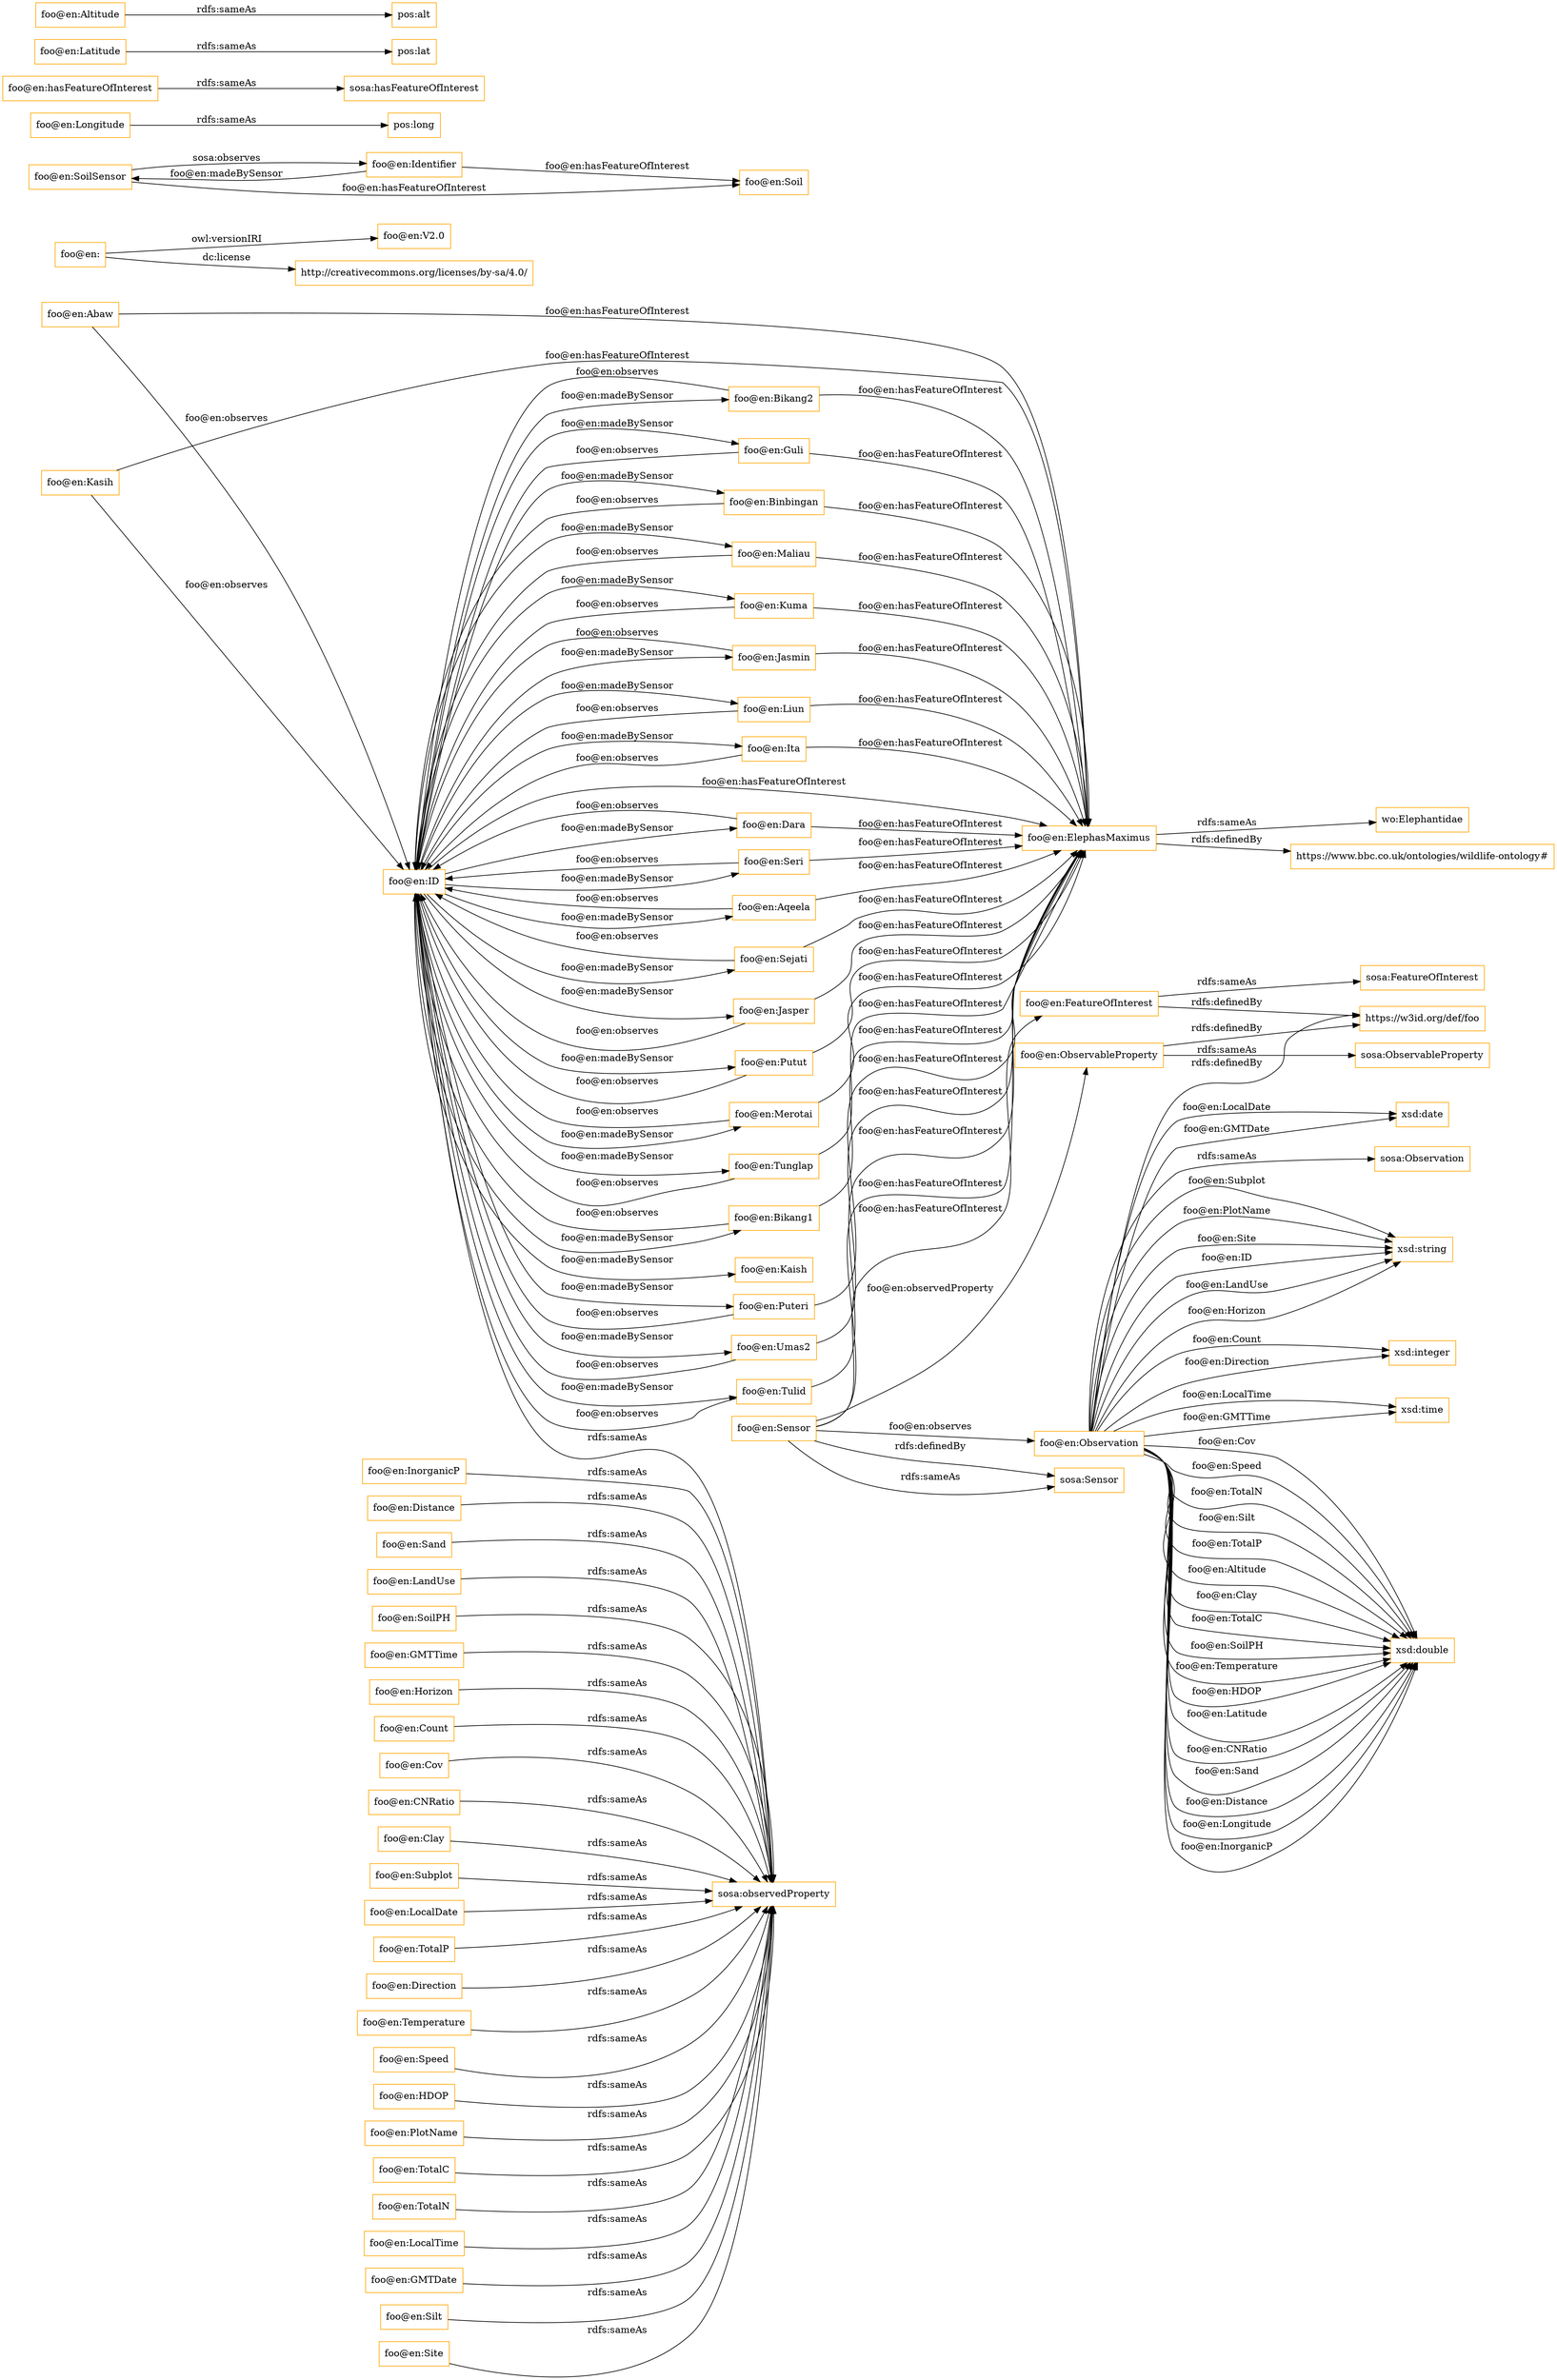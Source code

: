 digraph ar2dtool_diagram { 
rankdir=LR;
size="1501"
node [shape = rectangle, color="orange"]; "foo@en:ElephasMaximus" "foo@en:FeatureOfInterest" "foo@en:ObservableProperty" "foo@en:Observation" "foo@en:Sensor" ; /*classes style*/
	"foo@en:Kasih" -> "foo@en:ID" [ label = "foo@en:observes" ];
	"foo@en:Kasih" -> "foo@en:ElephasMaximus" [ label = "foo@en:hasFeatureOfInterest" ];
	"foo@en:SoilPH" -> "sosa:observedProperty" [ label = "rdfs:sameAs" ];
	"foo@en:Dara" -> "foo@en:ID" [ label = "foo@en:observes" ];
	"foo@en:Dara" -> "foo@en:ElephasMaximus" [ label = "foo@en:hasFeatureOfInterest" ];
	"foo@en:GMTTime" -> "sosa:observedProperty" [ label = "rdfs:sameAs" ];
	"foo@en:Horizon" -> "sosa:observedProperty" [ label = "rdfs:sameAs" ];
	"foo@en:Count" -> "sosa:observedProperty" [ label = "rdfs:sameAs" ];
	"foo@en:Seri" -> "foo@en:ID" [ label = "foo@en:observes" ];
	"foo@en:Seri" -> "foo@en:ElephasMaximus" [ label = "foo@en:hasFeatureOfInterest" ];
	"foo@en:Aqeela" -> "foo@en:ID" [ label = "foo@en:observes" ];
	"foo@en:Aqeela" -> "foo@en:ElephasMaximus" [ label = "foo@en:hasFeatureOfInterest" ];
	"foo@en:Cov" -> "sosa:observedProperty" [ label = "rdfs:sameAs" ];
	"foo@en:Sejati" -> "foo@en:ID" [ label = "foo@en:observes" ];
	"foo@en:Sejati" -> "foo@en:ElephasMaximus" [ label = "foo@en:hasFeatureOfInterest" ];
	"foo@en:ElephasMaximus" -> "https://www.bbc.co.uk/ontologies/wildlife-ontology#" [ label = "rdfs:definedBy" ];
	"foo@en:ElephasMaximus" -> "wo:Elephantidae" [ label = "rdfs:sameAs" ];
	"foo@en:Jasper" -> "foo@en:ID" [ label = "foo@en:observes" ];
	"foo@en:Jasper" -> "foo@en:ElephasMaximus" [ label = "foo@en:hasFeatureOfInterest" ];
	"foo@en:ID" -> "foo@en:Aqeela" [ label = "foo@en:madeBySensor" ];
	"foo@en:ID" -> "foo@en:Putut" [ label = "foo@en:madeBySensor" ];
	"foo@en:ID" -> "foo@en:Tunglap" [ label = "foo@en:madeBySensor" ];
	"foo@en:ID" -> "foo@en:Jasmin" [ label = "foo@en:madeBySensor" ];
	"foo@en:ID" -> "foo@en:Bikang1" [ label = "foo@en:madeBySensor" ];
	"foo@en:ID" -> "sosa:observedProperty" [ label = "rdfs:sameAs" ];
	"foo@en:ID" -> "foo@en:Puteri" [ label = "foo@en:madeBySensor" ];
	"foo@en:ID" -> "foo@en:Seri" [ label = "foo@en:madeBySensor" ];
	"foo@en:ID" -> "foo@en:Jasper" [ label = "foo@en:madeBySensor" ];
	"foo@en:ID" -> "foo@en:ElephasMaximus" [ label = "foo@en:hasFeatureOfInterest" ];
	"foo@en:ID" -> "foo@en:Kaish" [ label = "foo@en:madeBySensor" ];
	"foo@en:ID" -> "foo@en:Umas2" [ label = "foo@en:madeBySensor" ];
	"foo@en:ID" -> "foo@en:Tulid" [ label = "foo@en:madeBySensor" ];
	"foo@en:ID" -> "foo@en:Bikang2" [ label = "foo@en:madeBySensor" ];
	"foo@en:ID" -> "foo@en:Guli" [ label = "foo@en:madeBySensor" ];
	"foo@en:ID" -> "foo@en:Dara" [ label = "foo@en:madeBySensor" ];
	"foo@en:ID" -> "foo@en:Sejati" [ label = "foo@en:madeBySensor" ];
	"foo@en:ID" -> "foo@en:Binbingan" [ label = "foo@en:madeBySensor" ];
	"foo@en:ID" -> "foo@en:Maliau" [ label = "foo@en:madeBySensor" ];
	"foo@en:ID" -> "foo@en:Merotai" [ label = "foo@en:madeBySensor" ];
	"foo@en:ID" -> "foo@en:Kuma" [ label = "foo@en:madeBySensor" ];
	"foo@en:ID" -> "foo@en:Liun" [ label = "foo@en:madeBySensor" ];
	"foo@en:ID" -> "foo@en:Ita" [ label = "foo@en:madeBySensor" ];
	"foo@en:Jasmin" -> "foo@en:ID" [ label = "foo@en:observes" ];
	"foo@en:Jasmin" -> "foo@en:ElephasMaximus" [ label = "foo@en:hasFeatureOfInterest" ];
	"foo@en:Abaw" -> "foo@en:ID" [ label = "foo@en:observes" ];
	"foo@en:Abaw" -> "foo@en:ElephasMaximus" [ label = "foo@en:hasFeatureOfInterest" ];
	"foo@en:" -> "foo@en:V2.0" [ label = "owl:versionIRI" ];
	"foo@en:" -> "http://creativecommons.org/licenses/by-sa/4.0/" [ label = "dc:license" ];
	"foo@en:CNRatio" -> "sosa:observedProperty" [ label = "rdfs:sameAs" ];
	"foo@en:Observation" -> "https://w3id.org/def/foo" [ label = "rdfs:definedBy" ];
	"foo@en:Observation" -> "sosa:Observation" [ label = "rdfs:sameAs" ];
	"foo@en:Clay" -> "sosa:observedProperty" [ label = "rdfs:sameAs" ];
	"foo@en:Subplot" -> "sosa:observedProperty" [ label = "rdfs:sameAs" ];
	"foo@en:Binbingan" -> "foo@en:ID" [ label = "foo@en:observes" ];
	"foo@en:Binbingan" -> "foo@en:ElephasMaximus" [ label = "foo@en:hasFeatureOfInterest" ];
	"foo@en:ObservableProperty" -> "https://w3id.org/def/foo" [ label = "rdfs:definedBy" ];
	"foo@en:ObservableProperty" -> "sosa:ObservableProperty" [ label = "rdfs:sameAs" ];
	"foo@en:Umas2" -> "foo@en:ID" [ label = "foo@en:observes" ];
	"foo@en:Umas2" -> "foo@en:ElephasMaximus" [ label = "foo@en:hasFeatureOfInterest" ];
	"foo@en:Guli" -> "foo@en:ID" [ label = "foo@en:observes" ];
	"foo@en:Guli" -> "foo@en:ElephasMaximus" [ label = "foo@en:hasFeatureOfInterest" ];
	"foo@en:LocalDate" -> "sosa:observedProperty" [ label = "rdfs:sameAs" ];
	"foo@en:TotalP" -> "sosa:observedProperty" [ label = "rdfs:sameAs" ];
	"foo@en:Direction" -> "sosa:observedProperty" [ label = "rdfs:sameAs" ];
	"foo@en:Putut" -> "foo@en:ID" [ label = "foo@en:observes" ];
	"foo@en:Putut" -> "foo@en:ElephasMaximus" [ label = "foo@en:hasFeatureOfInterest" ];
	"foo@en:Tunglap" -> "foo@en:ID" [ label = "foo@en:observes" ];
	"foo@en:Tunglap" -> "foo@en:ElephasMaximus" [ label = "foo@en:hasFeatureOfInterest" ];
	"foo@en:FeatureOfInterest" -> "https://w3id.org/def/foo" [ label = "rdfs:definedBy" ];
	"foo@en:FeatureOfInterest" -> "sosa:FeatureOfInterest" [ label = "rdfs:sameAs" ];
	"foo@en:Ita" -> "foo@en:ID" [ label = "foo@en:observes" ];
	"foo@en:Ita" -> "foo@en:ElephasMaximus" [ label = "foo@en:hasFeatureOfInterest" ];
	"foo@en:SoilSensor" -> "foo@en:Identifier" [ label = "sosa:observes" ];
	"foo@en:SoilSensor" -> "foo@en:Soil" [ label = "foo@en:hasFeatureOfInterest" ];
	"foo@en:Temperature" -> "sosa:observedProperty" [ label = "rdfs:sameAs" ];
	"foo@en:Speed" -> "sosa:observedProperty" [ label = "rdfs:sameAs" ];
	"foo@en:HDOP" -> "sosa:observedProperty" [ label = "rdfs:sameAs" ];
	"foo@en:Liun" -> "foo@en:ID" [ label = "foo@en:observes" ];
	"foo@en:Liun" -> "foo@en:ElephasMaximus" [ label = "foo@en:hasFeatureOfInterest" ];
	"foo@en:PlotName" -> "sosa:observedProperty" [ label = "rdfs:sameAs" ];
	"foo@en:Longitude" -> "pos:long" [ label = "rdfs:sameAs" ];
	"foo@en:Maliau" -> "foo@en:ID" [ label = "foo@en:observes" ];
	"foo@en:Maliau" -> "foo@en:ElephasMaximus" [ label = "foo@en:hasFeatureOfInterest" ];
	"foo@en:TotalC" -> "sosa:observedProperty" [ label = "rdfs:sameAs" ];
	"foo@en:Identifier" -> "foo@en:Soil" [ label = "foo@en:hasFeatureOfInterest" ];
	"foo@en:Identifier" -> "foo@en:SoilSensor" [ label = "foo@en:madeBySensor" ];
	"foo@en:hasFeatureOfInterest" -> "sosa:hasFeatureOfInterest" [ label = "rdfs:sameAs" ];
	"foo@en:TotalN" -> "sosa:observedProperty" [ label = "rdfs:sameAs" ];
	"foo@en:LocalTime" -> "sosa:observedProperty" [ label = "rdfs:sameAs" ];
	"foo@en:Latitude" -> "pos:lat" [ label = "rdfs:sameAs" ];
	"foo@en:GMTDate" -> "sosa:observedProperty" [ label = "rdfs:sameAs" ];
	"foo@en:Bikang2" -> "foo@en:ID" [ label = "foo@en:observes" ];
	"foo@en:Bikang2" -> "foo@en:ElephasMaximus" [ label = "foo@en:hasFeatureOfInterest" ];
	"foo@en:Puteri" -> "foo@en:ID" [ label = "foo@en:observes" ];
	"foo@en:Puteri" -> "foo@en:ElephasMaximus" [ label = "foo@en:hasFeatureOfInterest" ];
	"foo@en:Silt" -> "sosa:observedProperty" [ label = "rdfs:sameAs" ];
	"foo@en:Sensor" -> "sosa:Sensor" [ label = "rdfs:definedBy" ];
	"foo@en:Sensor" -> "sosa:Sensor" [ label = "rdfs:sameAs" ];
	"foo@en:Sensor" -> "foo@en:FeatureOfInterest" [ label = "foo@en:hasFeatureOfInterest" ];
	"foo@en:Sensor" -> "foo@en:ObservableProperty" [ label = "foo@en:observedProperty" ];
	"foo@en:Sensor" -> "foo@en:Observation" [ label = "foo@en:observes" ];
	"foo@en:Site" -> "sosa:observedProperty" [ label = "rdfs:sameAs" ];
	"foo@en:Merotai" -> "foo@en:ID" [ label = "foo@en:observes" ];
	"foo@en:Merotai" -> "foo@en:ElephasMaximus" [ label = "foo@en:hasFeatureOfInterest" ];
	"foo@en:InorganicP" -> "sosa:observedProperty" [ label = "rdfs:sameAs" ];
	"foo@en:Kuma" -> "foo@en:ID" [ label = "foo@en:observes" ];
	"foo@en:Kuma" -> "foo@en:ElephasMaximus" [ label = "foo@en:hasFeatureOfInterest" ];
	"foo@en:Altitude" -> "pos:alt" [ label = "rdfs:sameAs" ];
	"foo@en:Bikang1" -> "foo@en:ID" [ label = "foo@en:observes" ];
	"foo@en:Bikang1" -> "foo@en:ElephasMaximus" [ label = "foo@en:hasFeatureOfInterest" ];
	"foo@en:Distance" -> "sosa:observedProperty" [ label = "rdfs:sameAs" ];
	"foo@en:Tulid" -> "foo@en:ID" [ label = "foo@en:observes" ];
	"foo@en:Tulid" -> "foo@en:ElephasMaximus" [ label = "foo@en:hasFeatureOfInterest" ];
	"foo@en:Sand" -> "sosa:observedProperty" [ label = "rdfs:sameAs" ];
	"foo@en:LandUse" -> "sosa:observedProperty" [ label = "rdfs:sameAs" ];
	"foo@en:Observation" -> "xsd:string" [ label = "foo@en:ID" ];
	"foo@en:Observation" -> "xsd:string" [ label = "foo@en:LandUse" ];
	"foo@en:Observation" -> "xsd:integer" [ label = "foo@en:Direction" ];
	"foo@en:Observation" -> "xsd:string" [ label = "foo@en:Horizon" ];
	"foo@en:Observation" -> "xsd:time" [ label = "foo@en:GMTTime" ];
	"foo@en:Observation" -> "xsd:double" [ label = "foo@en:TotalC" ];
	"foo@en:Observation" -> "xsd:double" [ label = "foo@en:SoilPH" ];
	"foo@en:Observation" -> "xsd:double" [ label = "foo@en:Temperature" ];
	"foo@en:Observation" -> "xsd:string" [ label = "foo@en:Subplot" ];
	"foo@en:Observation" -> "xsd:integer" [ label = "foo@en:Count" ];
	"foo@en:Observation" -> "xsd:double" [ label = "foo@en:HDOP" ];
	"foo@en:Observation" -> "xsd:double" [ label = "foo@en:Latitude" ];
	"foo@en:Observation" -> "xsd:time" [ label = "foo@en:LocalTime" ];
	"foo@en:Observation" -> "xsd:double" [ label = "foo@en:CNRatio" ];
	"foo@en:Observation" -> "xsd:double" [ label = "foo@en:Sand" ];
	"foo@en:Observation" -> "xsd:double" [ label = "foo@en:Distance" ];
	"foo@en:Observation" -> "xsd:string" [ label = "foo@en:PlotName" ];
	"foo@en:Observation" -> "xsd:date" [ label = "foo@en:GMTDate" ];
	"foo@en:Observation" -> "xsd:double" [ label = "foo@en:Longitude" ];
	"foo@en:Observation" -> "xsd:string" [ label = "foo@en:Site" ];
	"foo@en:Observation" -> "xsd:double" [ label = "foo@en:InorganicP" ];
	"foo@en:Observation" -> "xsd:double" [ label = "foo@en:Cov" ];
	"foo@en:Observation" -> "xsd:double" [ label = "foo@en:Speed" ];
	"foo@en:Observation" -> "xsd:double" [ label = "foo@en:TotalN" ];
	"foo@en:Observation" -> "xsd:double" [ label = "foo@en:Silt" ];
	"foo@en:Observation" -> "xsd:double" [ label = "foo@en:TotalP" ];
	"foo@en:Observation" -> "xsd:double" [ label = "foo@en:Altitude" ];
	"foo@en:Sensor" -> "foo@en:ElephasMaximus" [ label = "foo@en:hasFeatureOfInterest" ];
	"foo@en:Observation" -> "xsd:double" [ label = "foo@en:Clay" ];
	"foo@en:Observation" -> "xsd:date" [ label = "foo@en:LocalDate" ];

}
